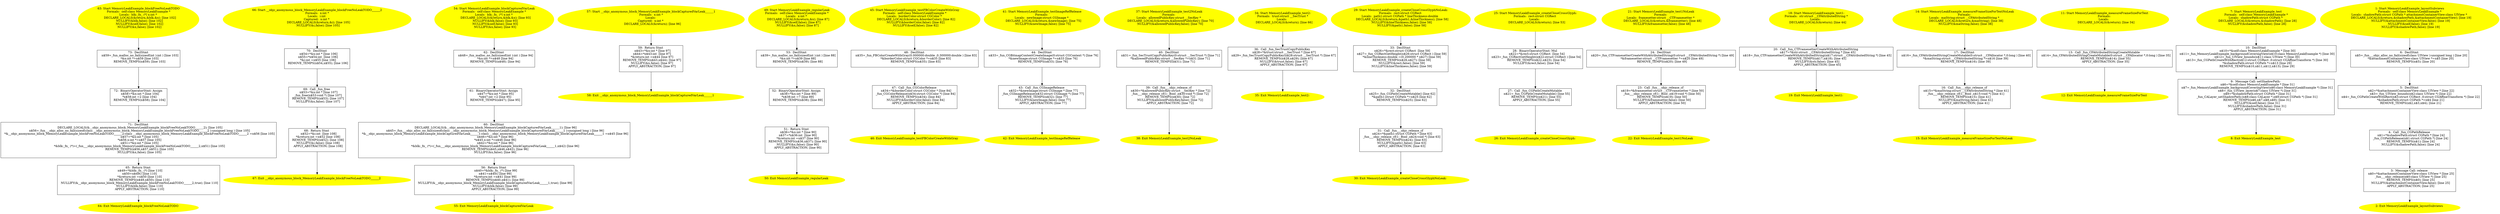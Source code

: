 digraph iCFG {
73 [label="73:  DeclStmt \n   n$59=_fun_malloc_no_fail(sizeof(int ):int ) [line 103]\n  *&x:int *=n$59 [line 103]\n  REMOVE_TEMPS(n$59); [line 103]\n " shape="box"]
	

	 73 -> 72 ;
72 [label="72:  BinaryOperatorStmt: Assign \n   n$58=*&x:int * [line 104]\n  *n$58:int =2 [line 104]\n  REMOVE_TEMPS(n$58); [line 104]\n " shape="box"]
	

	 72 -> 71 ;
71 [label="71:  DeclStmt \n   DECLARE_LOCALS(&__objc_anonymous_block_MemoryLeakExample_blockFreeNoLeakTODO______2); [line 105]\n  n$56=_fun___objc_alloc_no_fail(sizeof(class __objc_anonymous_block_MemoryLeakExample_blockFreeNoLeakTODO______2 ):unsigned long ) [line 105]\n  *&__objc_anonymous_block_MemoryLeakExample_blockFreeNoLeakTODO______2:class __objc_anonymous_block_MemoryLeakExample_blockFreeNoLeakTODO______2 =n$56 [line 105]\n  n$57=*&x:int * [line 105]\n  *n$56.x:int *=n$57 [line 105]\n  n$51=*&x:int * [line 105]\n  *&blk:_fn_ (*)=(_fun___objc_anonymous_block_MemoryLeakExample_blockFreeNoLeakTODO______2,n$51) [line 105]\n  REMOVE_TEMPS(n$56,n$57,n$51); [line 105]\n  NULLIFY(&x,false); [line 105]\n " shape="box"]
	

	 71 -> 65 ;
70 [label="70:  DeclStmt \n   n$54=*&x:int * [line 106]\n  n$55=*n$54:int  [line 106]\n  *&i:int =n$55 [line 106]\n  REMOVE_TEMPS(n$54,n$55); [line 106]\n " shape="box"]
	

	 70 -> 69 ;
69 [label="69:  Call _fun_free \n   n$53=*&x:int * [line 107]\n  _fun_free(n$53:void *) [line 107]\n  REMOVE_TEMPS(n$53); [line 107]\n  NULLIFY(&x,false); [line 107]\n " shape="box"]
	

	 69 -> 68 ;
68 [label="68:  Return Stmt \n   n$52=*&i:int  [line 108]\n  *&return:int =n$52 [line 108]\n  REMOVE_TEMPS(n$52); [line 108]\n  NULLIFY(&i,false); [line 108]\n  APPLY_ABSTRACTION; [line 108]\n " shape="box"]
	

	 68 -> 67 ;
67 [label="67: Exit __objc_anonymous_block_MemoryLeakExample_blockFreeNoLeakTODO______2 \n  " color=yellow style=filled]
	

66 [label="66: Start __objc_anonymous_block_MemoryLeakExample_blockFreeNoLeakTODO______2\nFormals:  x:int *\nLocals:  i:int \nCaptured:  x:int * \n   DECLARE_LOCALS(&return,&i); [line 105]\n  NULLIFY(&i,false); [line 105]\n " color=yellow style=filled]
	

	 66 -> 70 ;
65 [label="65:  Return Stmt \n   n$49=*&blk:_fn_ (*) [line 110]\n  n$50=n$49() [line 110]\n  *&return:int =n$50 [line 110]\n  REMOVE_TEMPS(n$49,n$50); [line 110]\n  NULLIFY(&__objc_anonymous_block_MemoryLeakExample_blockFreeNoLeakTODO______2,true); [line 110]\n  NULLIFY(&blk,false); [line 110]\n  APPLY_ABSTRACTION; [line 110]\n " shape="box"]
	

	 65 -> 64 ;
64 [label="64: Exit MemoryLeakExample_blockFreeNoLeakTODO \n  " color=yellow style=filled]
	

63 [label="63: Start MemoryLeakExample_blockFreeNoLeakTODO\nFormals:  self:class MemoryLeakExample *\nLocals:  blk:_fn_ (*) x:int * \n   DECLARE_LOCALS(&return,&blk,&x); [line 102]\n  NULLIFY(&blk,false); [line 102]\n  NULLIFY(&self,false); [line 102]\n  NULLIFY(&x,false); [line 102]\n " color=yellow style=filled]
	

	 63 -> 73 ;
62 [label="62:  DeclStmt \n   n$48=_fun_malloc_no_fail(sizeof(int ):int ) [line 94]\n  *&x:int *=n$48 [line 94]\n  REMOVE_TEMPS(n$48); [line 94]\n " shape="box"]
	

	 62 -> 61 ;
61 [label="61:  BinaryOperatorStmt: Assign \n   n$47=*&x:int * [line 95]\n  *n$47:int =2 [line 95]\n  REMOVE_TEMPS(n$47); [line 95]\n " shape="box"]
	

	 61 -> 60 ;
60 [label="60:  DeclStmt \n   DECLARE_LOCALS(&__objc_anonymous_block_MemoryLeakExample_blockCapturedVarLeak______1); [line 96]\n  n$45=_fun___objc_alloc_no_fail(sizeof(class __objc_anonymous_block_MemoryLeakExample_blockCapturedVarLeak______1 ):unsigned long ) [line 96]\n  *&__objc_anonymous_block_MemoryLeakExample_blockCapturedVarLeak______1:class __objc_anonymous_block_MemoryLeakExample_blockCapturedVarLeak______1 =n$45 [line 96]\n  n$46=*&x:int * [line 96]\n  *n$45.x:int *=n$46 [line 96]\n  n$42=*&x:int * [line 96]\n  *&blk:_fn_ (*)=(_fun___objc_anonymous_block_MemoryLeakExample_blockCapturedVarLeak______1,n$42) [line 96]\n  REMOVE_TEMPS(n$45,n$46,n$42); [line 96]\n  NULLIFY(&x,false); [line 96]\n " shape="box"]
	

	 60 -> 56 ;
59 [label="59:  Return Stmt \n   n$43=*&x:int * [line 97]\n  n$44=*n$43:int  [line 97]\n  *&return:int =n$44 [line 97]\n  REMOVE_TEMPS(n$43,n$44); [line 97]\n  NULLIFY(&x,false); [line 97]\n  APPLY_ABSTRACTION; [line 97]\n " shape="box"]
	

	 59 -> 58 ;
58 [label="58: Exit __objc_anonymous_block_MemoryLeakExample_blockCapturedVarLeak______1 \n  " color=yellow style=filled]
	

57 [label="57: Start __objc_anonymous_block_MemoryLeakExample_blockCapturedVarLeak______1\nFormals:  x:int *\nLocals: \nCaptured:  x:int * \n   DECLARE_LOCALS(&return); [line 96]\n " color=yellow style=filled]
	

	 57 -> 59 ;
56 [label="56:  Return Stmt \n   n$40=*&blk:_fn_ (*) [line 99]\n  n$41=n$40() [line 99]\n  *&return:int =n$41 [line 99]\n  REMOVE_TEMPS(n$40,n$41); [line 99]\n  NULLIFY(&__objc_anonymous_block_MemoryLeakExample_blockCapturedVarLeak______1,true); [line 99]\n  NULLIFY(&blk,false); [line 99]\n  APPLY_ABSTRACTION; [line 99]\n " shape="box"]
	

	 56 -> 55 ;
55 [label="55: Exit MemoryLeakExample_blockCapturedVarLeak \n  " color=yellow style=filled]
	

54 [label="54: Start MemoryLeakExample_blockCapturedVarLeak\nFormals:  self:class MemoryLeakExample *\nLocals:  blk:_fn_ (*) x:int * \n   DECLARE_LOCALS(&return,&blk,&x); [line 93]\n  NULLIFY(&blk,false); [line 93]\n  NULLIFY(&self,false); [line 93]\n  NULLIFY(&x,false); [line 93]\n " color=yellow style=filled]
	

	 54 -> 62 ;
53 [label="53:  DeclStmt \n   n$39=_fun_malloc_no_fail(sizeof(int ):int ) [line 88]\n  *&x:int *=n$39 [line 88]\n  REMOVE_TEMPS(n$39); [line 88]\n " shape="box"]
	

	 53 -> 52 ;
52 [label="52:  BinaryOperatorStmt: Assign \n   n$38=*&x:int * [line 89]\n  *n$38:int =7 [line 89]\n  REMOVE_TEMPS(n$38); [line 89]\n " shape="box"]
	

	 52 -> 51 ;
51 [label="51:  Return Stmt \n   n$36=*&x:int * [line 90]\n  n$37=*n$36:int  [line 90]\n  *&return:int =n$37 [line 90]\n  REMOVE_TEMPS(n$36,n$37); [line 90]\n  NULLIFY(&x,false); [line 90]\n  APPLY_ABSTRACTION; [line 90]\n " shape="box"]
	

	 51 -> 50 ;
50 [label="50: Exit MemoryLeakExample_regularLeak \n  " color=yellow style=filled]
	

49 [label="49: Start MemoryLeakExample_regularLeak\nFormals:  self:class MemoryLeakExample *\nLocals:  x:int * \n   DECLARE_LOCALS(&return,&x); [line 87]\n  NULLIFY(&self,false); [line 87]\n  NULLIFY(&x,false); [line 87]\n " color=yellow style=filled]
	

	 49 -> 53 ;
48 [label="48:  DeclStmt \n   n$35=_fun_FBColorCreateWithGray(0.000000:double ,0.300000:double ) [line 83]\n  *&borderColor:struct CGColor *=n$35 [line 83]\n  REMOVE_TEMPS(n$35); [line 83]\n " shape="box"]
	

	 48 -> 47 ;
47 [label="47:  Call _fun_CGColorRelease \n   n$34=*&borderColor:struct CGColor * [line 84]\n  _fun_CGColorRelease(n$34:struct CGColor *) [line 84]\n  REMOVE_TEMPS(n$34); [line 84]\n  NULLIFY(&borderColor,false); [line 84]\n  APPLY_ABSTRACTION; [line 84]\n " shape="box"]
	

	 47 -> 46 ;
46 [label="46: Exit MemoryLeakExample_testFBColorCreateWithGray \n  " color=yellow style=filled]
	

45 [label="45: Start MemoryLeakExample_testFBColorCreateWithGray\nFormals:  self:class MemoryLeakExample *\nLocals:  borderColor:struct CGColor * \n   DECLARE_LOCALS(&return,&borderColor); [line 82]\n  NULLIFY(&borderColor,false); [line 82]\n  NULLIFY(&self,false); [line 82]\n " color=yellow style=filled]
	

	 45 -> 48 ;
44 [label="44:  DeclStmt \n   n$33=_fun_CGBitmapContextCreateImage(0:struct CGContext *) [line 76]\n  *&newImage:struct CGImage *=n$33 [line 76]\n  REMOVE_TEMPS(n$33); [line 76]\n " shape="box"]
	

	 44 -> 43 ;
43 [label="43:  Call _fun_CGImageRelease \n   n$32=*&newImage:struct CGImage * [line 77]\n  _fun_CGImageRelease(n$32:struct CGImage *) [line 77]\n  REMOVE_TEMPS(n$32); [line 77]\n  NULLIFY(&newImage,false); [line 77]\n  APPLY_ABSTRACTION; [line 77]\n " shape="box"]
	

	 43 -> 42 ;
42 [label="42: Exit MemoryLeakExample_testImageRefRelease \n  " color=yellow style=filled]
	

41 [label="41: Start MemoryLeakExample_testImageRefRelease\nFormals: \nLocals:  newImage:struct CGImage * \n   DECLARE_LOCALS(&return,&newImage); [line 75]\n  NULLIFY(&newImage,false); [line 75]\n " color=yellow style=filled]
	

	 41 -> 44 ;
40 [label="40:  DeclStmt \n   n$31=_fun_SecTrustCopyPublicKey(0:struct __SecTrust *) [line 71]\n  *&allowedPublicKey:struct __SecKey *=n$31 [line 71]\n  REMOVE_TEMPS(n$31); [line 71]\n " shape="box"]
	

	 40 -> 39 ;
39 [label="39:  Call _fun___objc_release_cf \n   n$30=*&allowedPublicKey:struct __SecKey * [line 72]\n  _fun___objc_release_cf(1:_Bool ,n$30:void *) [line 72]\n  REMOVE_TEMPS(n$30); [line 72]\n  NULLIFY(&allowedPublicKey,false); [line 72]\n  APPLY_ABSTRACTION; [line 72]\n " shape="box"]
	

	 39 -> 38 ;
38 [label="38: Exit MemoryLeakExample_test2NoLeak \n  " color=yellow style=filled]
	

37 [label="37: Start MemoryLeakExample_test2NoLeak\nFormals: \nLocals:  allowedPublicKey:struct __SecKey * \n   DECLARE_LOCALS(&return,&allowedPublicKey); [line 70]\n  NULLIFY(&allowedPublicKey,false); [line 70]\n " color=yellow style=filled]
	

	 37 -> 40 ;
36 [label="36:  Call _fun_SecTrustCopyPublicKey \n   n$28=*&trust:struct __SecTrust * [line 67]\n  n$29=_fun_SecTrustCopyPublicKey(n$28:struct __SecTrust *) [line 67]\n  REMOVE_TEMPS(n$28,n$29); [line 67]\n  NULLIFY(&trust,false); [line 67]\n  APPLY_ABSTRACTION; [line 67]\n " shape="box"]
	

	 36 -> 35 ;
35 [label="35: Exit MemoryLeakExample_test2: \n  " color=yellow style=filled]
	

34 [label="34: Start MemoryLeakExample_test2:\nFormals:  trust:struct __SecTrust *\nLocals:  \n   DECLARE_LOCALS(&return); [line 66]\n " color=yellow style=filled]
	

	 34 -> 36 ;
33 [label="33:  DeclStmt \n   n$26=*&rect:struct CGRect  [line 59]\n  n$27=_fun_CGRectGetHeight(n$26:struct CGRect ) [line 59]\n  *&lineThickness:double =(0.200000 * n$27) [line 59]\n  REMOVE_TEMPS(n$26,n$27); [line 59]\n  NULLIFY(&rect,false); [line 59]\n  NULLIFY(&lineThickness,false); [line 59]\n " shape="box"]
	

	 33 -> 32 ;
32 [label="32:  DeclStmt \n   n$25=_fun_CGPathCreateMutable() [line 62]\n  *&path1:struct CGPath *=n$25 [line 62]\n  REMOVE_TEMPS(n$25); [line 62]\n " shape="box"]
	

	 32 -> 31 ;
31 [label="31:  Call _fun___objc_release_cf \n   n$24=*&path1:struct CGPath * [line 63]\n  _fun___objc_release_cf(1:_Bool ,n$24:void *) [line 63]\n  REMOVE_TEMPS(n$24); [line 63]\n  NULLIFY(&path1,false); [line 63]\n  APPLY_ABSTRACTION; [line 63]\n " shape="box"]
	

	 31 -> 30 ;
30 [label="30: Exit MemoryLeakExample_createCloseCrossGlyphNoLeak: \n  " color=yellow style=filled]
	

29 [label="29: Start MemoryLeakExample_createCloseCrossGlyphNoLeak:\nFormals:  rect:struct CGRect \nLocals:  path1:struct CGPath * lineThickness:double  \n   DECLARE_LOCALS(&return,&path1,&lineThickness); [line 58]\n  NULLIFY(&lineThickness,false); [line 58]\n  NULLIFY(&path1,false); [line 58]\n " color=yellow style=filled]
	

	 29 -> 33 ;
28 [label="28:  BinaryOperatorStmt: Mul \n   n$22=*&rect:struct CGRect  [line 54]\n  n$23=_fun_CGRectGetHeight(n$22:struct CGRect ) [line 54]\n  REMOVE_TEMPS(n$22,n$23); [line 54]\n  NULLIFY(&rect,false); [line 54]\n " shape="box"]
	

	 28 -> 27 ;
27 [label="27:  Call _fun_CGPathCreateMutable \n   n$21=_fun_CGPathCreateMutable() [line 55]\n  REMOVE_TEMPS(n$21); [line 55]\n  APPLY_ABSTRACTION; [line 55]\n " shape="box"]
	

	 27 -> 26 ;
26 [label="26: Exit MemoryLeakExample_createCloseCrossGlyph: \n  " color=yellow style=filled]
	

25 [label="25: Start MemoryLeakExample_createCloseCrossGlyph:\nFormals:  rect:struct CGRect \nLocals:  \n   DECLARE_LOCALS(&return); [line 53]\n " color=yellow style=filled]
	

	 25 -> 28 ;
24 [label="24:  DeclStmt \n   n$20=_fun_CTFramesetterCreateWithAttributedString(0:struct __CFAttributedString *) [line 49]\n  *&framesetter:struct __CTFramesetter *=n$20 [line 49]\n  REMOVE_TEMPS(n$20); [line 49]\n " shape="box"]
	

	 24 -> 23 ;
23 [label="23:  Call _fun___objc_release_cf \n   n$19=*&framesetter:struct __CTFramesetter * [line 50]\n  _fun___objc_release_cf(1:_Bool ,n$19:void *) [line 50]\n  REMOVE_TEMPS(n$19); [line 50]\n  NULLIFY(&framesetter,false); [line 50]\n  APPLY_ABSTRACTION; [line 50]\n " shape="box"]
	

	 23 -> 22 ;
22 [label="22: Exit MemoryLeakExample_test1NoLeak \n  " color=yellow style=filled]
	

21 [label="21: Start MemoryLeakExample_test1NoLeak\nFormals: \nLocals:  framesetter:struct __CTFramesetter * \n   DECLARE_LOCALS(&return,&framesetter); [line 48]\n  NULLIFY(&framesetter,false); [line 48]\n " color=yellow style=filled]
	

	 21 -> 24 ;
20 [label="20:  Call _fun_CTFramesetterCreateWithAttributedString \n   n$17=*&str:struct __CFAttributedString * [line 45]\n  n$18=_fun_CTFramesetterCreateWithAttributedString(n$17:struct __CFAttributedString *) [line 45]\n  REMOVE_TEMPS(n$17,n$18); [line 45]\n  NULLIFY(&str,false); [line 45]\n  APPLY_ABSTRACTION; [line 45]\n " shape="box"]
	

	 20 -> 19 ;
19 [label="19: Exit MemoryLeakExample_test1: \n  " color=yellow style=filled]
	

18 [label="18: Start MemoryLeakExample_test1:\nFormals:  str:struct __CFAttributedString *\nLocals:  \n   DECLARE_LOCALS(&return); [line 44]\n " color=yellow style=filled]
	

	 18 -> 20 ;
17 [label="17:  DeclStmt \n   n$16=_fun_CFAttributedStringCreateMutable(0:struct __CFAllocator *,0:long ) [line 40]\n  *&maString:struct __CFAttributedString *=n$16 [line 39]\n  REMOVE_TEMPS(n$16); [line 39]\n " shape="box"]
	

	 17 -> 16 ;
16 [label="16:  Call _fun___objc_release_cf \n   n$15=*&maString:struct __CFAttributedString * [line 41]\n  _fun___objc_release_cf(1:_Bool ,n$15:void *) [line 41]\n  REMOVE_TEMPS(n$15); [line 41]\n  NULLIFY(&maString,false); [line 41]\n  APPLY_ABSTRACTION; [line 41]\n " shape="box"]
	

	 16 -> 15 ;
15 [label="15: Exit MemoryLeakExample_measureFrameSizeForTextNoLeak \n  " color=yellow style=filled]
	

14 [label="14: Start MemoryLeakExample_measureFrameSizeForTextNoLeak\nFormals: \nLocals:  maString:struct __CFAttributedString * \n   DECLARE_LOCALS(&return,&maString); [line 38]\n  NULLIFY(&maString,false); [line 38]\n " color=yellow style=filled]
	

	 14 -> 17 ;
13 [label="13:  Call _fun_CFAttributedStringCreateMutable \n   n$14=_fun_CFAttributedStringCreateMutable(0:struct __CFAllocator *,0:long ) [line 35]\n  REMOVE_TEMPS(n$14); [line 35]\n  APPLY_ABSTRACTION; [line 35]\n " shape="box"]
	

	 13 -> 12 ;
12 [label="12: Exit MemoryLeakExample_measureFrameSizeForText \n  " color=yellow style=filled]
	

11 [label="11: Start MemoryLeakExample_measureFrameSizeForText\nFormals: \nLocals:  \n   DECLARE_LOCALS(&return); [line 34]\n " color=yellow style=filled]
	

	 11 -> 13 ;
10 [label="10:  DeclStmt \n   n$10=*&self:class MemoryLeakExample * [line 30]\n  n$11=_fun_MemoryLeakExample_backgroundCoveringView(n$10:class MemoryLeakExample *) [line 30]\n  n$12=_fun_UIView_bounds(n$11:class UIView *) [line 30]\n  n$13=_fun_CGPathCreateWithRect(n$12:struct CGRect ,0:struct CGAffineTransform *) [line 30]\n  *&shadowPath:struct CGPath *=n$13 [line 29]\n  REMOVE_TEMPS(n$10,n$11,n$12,n$13); [line 29]\n " shape="box"]
	

	 10 -> 9 ;
9 [label="9:  Message Call: setShadowPath: \n   n$6=*&self:class MemoryLeakExample * [line 31]\n  n$7=_fun_MemoryLeakExample_backgroundCoveringView(n$6:class MemoryLeakExample *) [line 31]\n  n$8=_fun_UIView_layer(n$7:class UIView *) [line 31]\n  n$9=*&shadowPath:struct CGPath * [line 31]\n  _fun_CALayer_setShadowPath:(n$8:class CALayer *,n$9:struct CGPath *) [line 31]\n  REMOVE_TEMPS(n$6,n$7,n$8,n$9); [line 31]\n  NULLIFY(&self,false); [line 31]\n  NULLIFY(&shadowPath,false); [line 31]\n  APPLY_ABSTRACTION; [line 31]\n " shape="box"]
	

	 9 -> 8 ;
8 [label="8: Exit MemoryLeakExample_test \n  " color=yellow style=filled]
	

7 [label="7: Start MemoryLeakExample_test\nFormals:  self:class MemoryLeakExample *\nLocals:  shadowPath:struct CGPath * \n   DECLARE_LOCALS(&return,&shadowPath); [line 28]\n  NULLIFY(&shadowPath,false); [line 28]\n " color=yellow style=filled]
	

	 7 -> 10 ;
6 [label="6:  DeclStmt \n   n$5=_fun___objc_alloc_no_fail(sizeof(class UIView ):unsigned long ) [line 20]\n  *&attachmentContainerView:class UIView *=n$5 [line 20]\n  REMOVE_TEMPS(n$5); [line 20]\n " shape="box"]
	

	 6 -> 5 ;
5 [label="5:  DeclStmt \n   n$2=*&attachmentContainerView:class UIView * [line 22]\n  n$3=_fun_UIView_bounds(n$2:class UIView *) [line 22]\n  n$4=_fun_CGPathCreateWithRect(n$3:struct CGRect ,0:struct CGAffineTransform *) [line 22]\n  *&shadowPath:struct CGPath *=n$4 [line 21]\n  REMOVE_TEMPS(n$2,n$3,n$4); [line 21]\n " shape="box"]
	

	 5 -> 4 ;
4 [label="4:  Call _fun_CGPathRelease \n   n$1=*&shadowPath:struct CGPath * [line 24]\n  _fun_CGPathRelease(n$1:struct CGPath *) [line 24]\n  REMOVE_TEMPS(n$1); [line 24]\n  NULLIFY(&shadowPath,false); [line 24]\n " shape="box"]
	

	 4 -> 3 ;
3 [label="3:  Message Call: release \n   n$0=*&attachmentContainerView:class UIView * [line 25]\n  _fun___objc_release(n$0:class UIView *) [line 25]\n  REMOVE_TEMPS(n$0); [line 25]\n  NULLIFY(&attachmentContainerView,false); [line 25]\n  APPLY_ABSTRACTION; [line 25]\n " shape="box"]
	

	 3 -> 2 ;
2 [label="2: Exit MemoryLeakExample_layoutSubviews \n  " color=yellow style=filled]
	

1 [label="1: Start MemoryLeakExample_layoutSubviews\nFormals:  self:class MemoryLeakExample *\nLocals:  shadowPath:struct CGPath * attachmentContainerView:class UIView * \n   DECLARE_LOCALS(&return,&shadowPath,&attachmentContainerView); [line 19]\n  NULLIFY(&attachmentContainerView,false); [line 19]\n  NULLIFY(&self,false); [line 19]\n  NULLIFY(&shadowPath,false); [line 19]\n " color=yellow style=filled]
	

	 1 -> 6 ;
}
